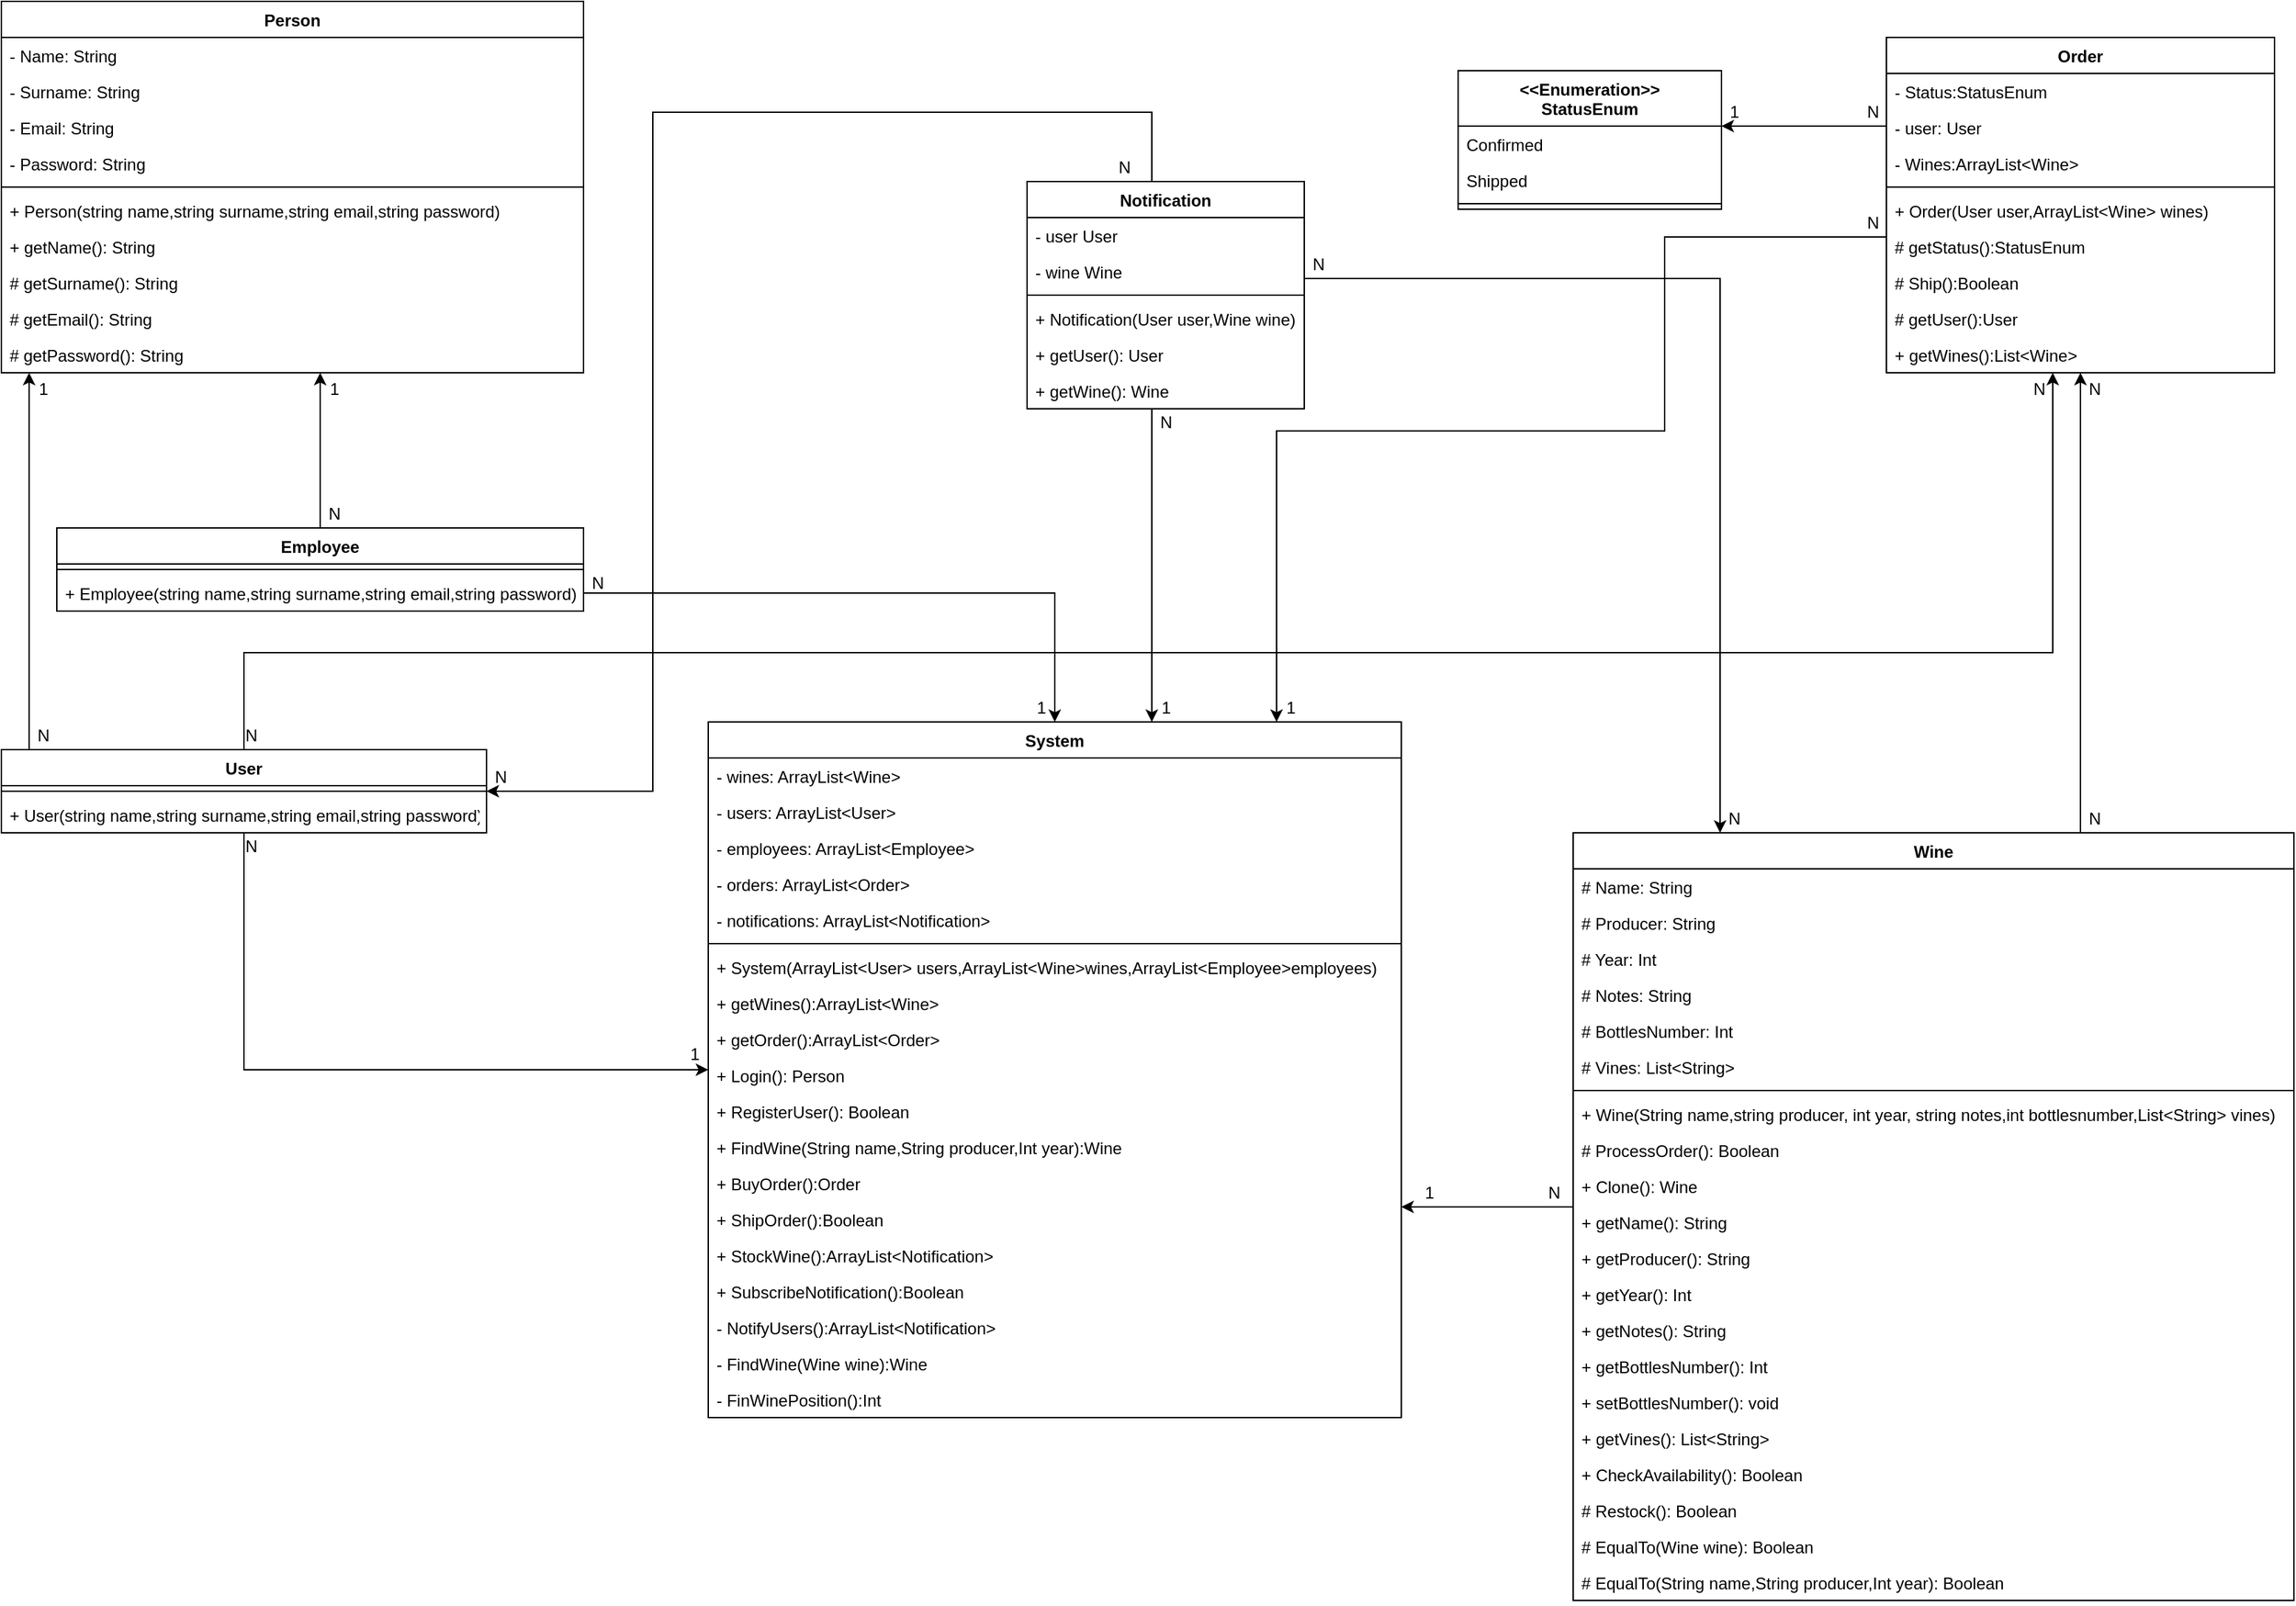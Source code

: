 <mxfile version="13.8.8" type="device"><diagram id="54xvhn4StIAnLU3MbYhx" name="Page-1"><mxGraphModel dx="961" dy="570" grid="1" gridSize="10" guides="1" tooltips="1" connect="1" arrows="1" fold="1" page="1" pageScale="1" pageWidth="827" pageHeight="1169" math="0" shadow="0"><root><mxCell id="0"/><mxCell id="1" parent="0"/><mxCell id="JAXb-ejdpv2gTEnfXzWr-1" value="Person" style="swimlane;fontStyle=1;align=center;verticalAlign=top;childLayout=stackLayout;horizontal=1;startSize=26;horizontalStack=0;resizeParent=1;resizeParentMax=0;resizeLast=0;collapsible=1;marginBottom=0;" vertex="1" parent="1"><mxGeometry width="420" height="268" as="geometry"><mxRectangle width="70" height="26" as="alternateBounds"/></mxGeometry></mxCell><mxCell id="JAXb-ejdpv2gTEnfXzWr-2" value="- Name: String&#10;" style="text;strokeColor=none;fillColor=none;align=left;verticalAlign=top;spacingLeft=4;spacingRight=4;overflow=hidden;rotatable=0;points=[[0,0.5],[1,0.5]];portConstraint=eastwest;" vertex="1" parent="JAXb-ejdpv2gTEnfXzWr-1"><mxGeometry y="26" width="420" height="26" as="geometry"/></mxCell><mxCell id="JAXb-ejdpv2gTEnfXzWr-5" value="- Surname: String&#10;" style="text;strokeColor=none;fillColor=none;align=left;verticalAlign=top;spacingLeft=4;spacingRight=4;overflow=hidden;rotatable=0;points=[[0,0.5],[1,0.5]];portConstraint=eastwest;" vertex="1" parent="JAXb-ejdpv2gTEnfXzWr-1"><mxGeometry y="52" width="420" height="26" as="geometry"/></mxCell><mxCell id="JAXb-ejdpv2gTEnfXzWr-6" value="- Email: String&#10;" style="text;strokeColor=none;fillColor=none;align=left;verticalAlign=top;spacingLeft=4;spacingRight=4;overflow=hidden;rotatable=0;points=[[0,0.5],[1,0.5]];portConstraint=eastwest;" vertex="1" parent="JAXb-ejdpv2gTEnfXzWr-1"><mxGeometry y="78" width="420" height="26" as="geometry"/></mxCell><mxCell id="JAXb-ejdpv2gTEnfXzWr-7" value="- Password: String&#10;" style="text;strokeColor=none;fillColor=none;align=left;verticalAlign=top;spacingLeft=4;spacingRight=4;overflow=hidden;rotatable=0;points=[[0,0.5],[1,0.5]];portConstraint=eastwest;" vertex="1" parent="JAXb-ejdpv2gTEnfXzWr-1"><mxGeometry y="104" width="420" height="26" as="geometry"/></mxCell><mxCell id="JAXb-ejdpv2gTEnfXzWr-3" value="" style="line;strokeWidth=1;fillColor=none;align=left;verticalAlign=middle;spacingTop=-1;spacingLeft=3;spacingRight=3;rotatable=0;labelPosition=right;points=[];portConstraint=eastwest;" vertex="1" parent="JAXb-ejdpv2gTEnfXzWr-1"><mxGeometry y="130" width="420" height="8" as="geometry"/></mxCell><mxCell id="JAXb-ejdpv2gTEnfXzWr-4" value="+ Person(string name,string surname,string email,string password)" style="text;strokeColor=none;fillColor=none;align=left;verticalAlign=top;spacingLeft=4;spacingRight=4;overflow=hidden;rotatable=0;points=[[0,0.5],[1,0.5]];portConstraint=eastwest;" vertex="1" parent="JAXb-ejdpv2gTEnfXzWr-1"><mxGeometry y="138" width="420" height="26" as="geometry"/></mxCell><mxCell id="JAXb-ejdpv2gTEnfXzWr-9" value="+ getName(): String" style="text;strokeColor=none;fillColor=none;align=left;verticalAlign=top;spacingLeft=4;spacingRight=4;overflow=hidden;rotatable=0;points=[[0,0.5],[1,0.5]];portConstraint=eastwest;" vertex="1" parent="JAXb-ejdpv2gTEnfXzWr-1"><mxGeometry y="164" width="420" height="26" as="geometry"/></mxCell><mxCell id="JAXb-ejdpv2gTEnfXzWr-10" value="# getSurname(): String" style="text;strokeColor=none;fillColor=none;align=left;verticalAlign=top;spacingLeft=4;spacingRight=4;overflow=hidden;rotatable=0;points=[[0,0.5],[1,0.5]];portConstraint=eastwest;" vertex="1" parent="JAXb-ejdpv2gTEnfXzWr-1"><mxGeometry y="190" width="420" height="26" as="geometry"/></mxCell><mxCell id="JAXb-ejdpv2gTEnfXzWr-11" value="# getEmail(): String" style="text;strokeColor=none;fillColor=none;align=left;verticalAlign=top;spacingLeft=4;spacingRight=4;overflow=hidden;rotatable=0;points=[[0,0.5],[1,0.5]];portConstraint=eastwest;" vertex="1" parent="JAXb-ejdpv2gTEnfXzWr-1"><mxGeometry y="216" width="420" height="26" as="geometry"/></mxCell><mxCell id="JAXb-ejdpv2gTEnfXzWr-12" value="# getPassword(): String" style="text;strokeColor=none;fillColor=none;align=left;verticalAlign=top;spacingLeft=4;spacingRight=4;overflow=hidden;rotatable=0;points=[[0,0.5],[1,0.5]];portConstraint=eastwest;" vertex="1" parent="JAXb-ejdpv2gTEnfXzWr-1"><mxGeometry y="242" width="420" height="26" as="geometry"/></mxCell><mxCell id="JAXb-ejdpv2gTEnfXzWr-108" style="edgeStyle=orthogonalEdgeStyle;rounded=0;orthogonalLoop=1;jettySize=auto;html=1;" edge="1" parent="1" source="JAXb-ejdpv2gTEnfXzWr-13" target="JAXb-ejdpv2gTEnfXzWr-83"><mxGeometry relative="1" as="geometry"><Array as="points"><mxPoint x="175" y="470"/><mxPoint x="1480" y="470"/></Array></mxGeometry></mxCell><mxCell id="JAXb-ejdpv2gTEnfXzWr-113" style="edgeStyle=orthogonalEdgeStyle;rounded=0;orthogonalLoop=1;jettySize=auto;html=1;" edge="1" parent="1" source="JAXb-ejdpv2gTEnfXzWr-19" target="JAXb-ejdpv2gTEnfXzWr-1"><mxGeometry relative="1" as="geometry"><Array as="points"><mxPoint x="230" y="300"/><mxPoint x="230" y="300"/></Array></mxGeometry></mxCell><mxCell id="JAXb-ejdpv2gTEnfXzWr-19" value="Employee" style="swimlane;fontStyle=1;align=center;verticalAlign=top;childLayout=stackLayout;horizontal=1;startSize=26;horizontalStack=0;resizeParent=1;resizeParentMax=0;resizeLast=0;collapsible=1;marginBottom=0;" vertex="1" parent="1"><mxGeometry x="40" y="380" width="380" height="60" as="geometry"><mxRectangle y="260" width="90" height="26" as="alternateBounds"/></mxGeometry></mxCell><mxCell id="JAXb-ejdpv2gTEnfXzWr-21" value="" style="line;strokeWidth=1;fillColor=none;align=left;verticalAlign=middle;spacingTop=-1;spacingLeft=3;spacingRight=3;rotatable=0;labelPosition=right;points=[];portConstraint=eastwest;" vertex="1" parent="JAXb-ejdpv2gTEnfXzWr-19"><mxGeometry y="26" width="380" height="8" as="geometry"/></mxCell><mxCell id="JAXb-ejdpv2gTEnfXzWr-22" value="+ Employee(string name,string surname,string email,string password)" style="text;strokeColor=none;fillColor=none;align=left;verticalAlign=top;spacingLeft=4;spacingRight=4;overflow=hidden;rotatable=0;points=[[0,0.5],[1,0.5]];portConstraint=eastwest;" vertex="1" parent="JAXb-ejdpv2gTEnfXzWr-19"><mxGeometry y="34" width="380" height="26" as="geometry"/></mxCell><mxCell id="JAXb-ejdpv2gTEnfXzWr-100" style="edgeStyle=orthogonalEdgeStyle;rounded=0;orthogonalLoop=1;jettySize=auto;html=1;" edge="1" parent="1" source="JAXb-ejdpv2gTEnfXzWr-25" target="JAXb-ejdpv2gTEnfXzWr-54"><mxGeometry relative="1" as="geometry"><Array as="points"><mxPoint x="1030" y="870"/><mxPoint x="1030" y="870"/></Array></mxGeometry></mxCell><mxCell id="JAXb-ejdpv2gTEnfXzWr-110" style="edgeStyle=orthogonalEdgeStyle;rounded=0;orthogonalLoop=1;jettySize=auto;html=1;" edge="1" parent="1" source="JAXb-ejdpv2gTEnfXzWr-25" target="JAXb-ejdpv2gTEnfXzWr-83"><mxGeometry relative="1" as="geometry"><Array as="points"><mxPoint x="1500" y="550"/><mxPoint x="1500" y="550"/></Array></mxGeometry></mxCell><mxCell id="JAXb-ejdpv2gTEnfXzWr-25" value="Wine" style="swimlane;fontStyle=1;align=center;verticalAlign=top;childLayout=stackLayout;horizontal=1;startSize=26;horizontalStack=0;resizeParent=1;resizeParentMax=0;resizeLast=0;collapsible=1;marginBottom=0;" vertex="1" parent="1"><mxGeometry x="1134" y="600" width="520" height="554" as="geometry"><mxRectangle x="1450" y="620" width="60" height="26" as="alternateBounds"/></mxGeometry></mxCell><mxCell id="JAXb-ejdpv2gTEnfXzWr-29" value="# Name: String" style="text;strokeColor=none;fillColor=none;align=left;verticalAlign=top;spacingLeft=4;spacingRight=4;overflow=hidden;rotatable=0;points=[[0,0.5],[1,0.5]];portConstraint=eastwest;" vertex="1" parent="JAXb-ejdpv2gTEnfXzWr-25"><mxGeometry y="26" width="520" height="26" as="geometry"/></mxCell><mxCell id="JAXb-ejdpv2gTEnfXzWr-30" value="# Producer: String" style="text;strokeColor=none;fillColor=none;align=left;verticalAlign=top;spacingLeft=4;spacingRight=4;overflow=hidden;rotatable=0;points=[[0,0.5],[1,0.5]];portConstraint=eastwest;" vertex="1" parent="JAXb-ejdpv2gTEnfXzWr-25"><mxGeometry y="52" width="520" height="26" as="geometry"/></mxCell><mxCell id="JAXb-ejdpv2gTEnfXzWr-26" value="# Year: Int" style="text;strokeColor=none;fillColor=none;align=left;verticalAlign=top;spacingLeft=4;spacingRight=4;overflow=hidden;rotatable=0;points=[[0,0.5],[1,0.5]];portConstraint=eastwest;" vertex="1" parent="JAXb-ejdpv2gTEnfXzWr-25"><mxGeometry y="78" width="520" height="26" as="geometry"/></mxCell><mxCell id="JAXb-ejdpv2gTEnfXzWr-31" value="# Notes: String" style="text;strokeColor=none;fillColor=none;align=left;verticalAlign=top;spacingLeft=4;spacingRight=4;overflow=hidden;rotatable=0;points=[[0,0.5],[1,0.5]];portConstraint=eastwest;" vertex="1" parent="JAXb-ejdpv2gTEnfXzWr-25"><mxGeometry y="104" width="520" height="26" as="geometry"/></mxCell><mxCell id="JAXb-ejdpv2gTEnfXzWr-32" value="# BottlesNumber: Int" style="text;strokeColor=none;fillColor=none;align=left;verticalAlign=top;spacingLeft=4;spacingRight=4;overflow=hidden;rotatable=0;points=[[0,0.5],[1,0.5]];portConstraint=eastwest;" vertex="1" parent="JAXb-ejdpv2gTEnfXzWr-25"><mxGeometry y="130" width="520" height="26" as="geometry"/></mxCell><mxCell id="JAXb-ejdpv2gTEnfXzWr-33" value="# Vines: List&lt;String&gt;" style="text;strokeColor=none;fillColor=none;align=left;verticalAlign=top;spacingLeft=4;spacingRight=4;overflow=hidden;rotatable=0;points=[[0,0.5],[1,0.5]];portConstraint=eastwest;" vertex="1" parent="JAXb-ejdpv2gTEnfXzWr-25"><mxGeometry y="156" width="520" height="26" as="geometry"/></mxCell><mxCell id="JAXb-ejdpv2gTEnfXzWr-27" value="" style="line;strokeWidth=1;fillColor=none;align=left;verticalAlign=middle;spacingTop=-1;spacingLeft=3;spacingRight=3;rotatable=0;labelPosition=right;points=[];portConstraint=eastwest;" vertex="1" parent="JAXb-ejdpv2gTEnfXzWr-25"><mxGeometry y="182" width="520" height="8" as="geometry"/></mxCell><mxCell id="JAXb-ejdpv2gTEnfXzWr-28" value="+ Wine(String name,string producer, int year, string notes,int bottlesnumber,List&lt;String&gt; vines)" style="text;strokeColor=none;fillColor=none;align=left;verticalAlign=top;spacingLeft=4;spacingRight=4;overflow=hidden;rotatable=0;points=[[0,0.5],[1,0.5]];portConstraint=eastwest;" vertex="1" parent="JAXb-ejdpv2gTEnfXzWr-25"><mxGeometry y="190" width="520" height="26" as="geometry"/></mxCell><mxCell id="JAXb-ejdpv2gTEnfXzWr-34" value="# ProcessOrder(): Boolean&#10;" style="text;strokeColor=none;fillColor=none;align=left;verticalAlign=top;spacingLeft=4;spacingRight=4;overflow=hidden;rotatable=0;points=[[0,0.5],[1,0.5]];portConstraint=eastwest;" vertex="1" parent="JAXb-ejdpv2gTEnfXzWr-25"><mxGeometry y="216" width="520" height="26" as="geometry"/></mxCell><mxCell id="JAXb-ejdpv2gTEnfXzWr-35" value="+ Clone(): Wine" style="text;strokeColor=none;fillColor=none;align=left;verticalAlign=top;spacingLeft=4;spacingRight=4;overflow=hidden;rotatable=0;points=[[0,0.5],[1,0.5]];portConstraint=eastwest;" vertex="1" parent="JAXb-ejdpv2gTEnfXzWr-25"><mxGeometry y="242" width="520" height="26" as="geometry"/></mxCell><mxCell id="JAXb-ejdpv2gTEnfXzWr-36" value="+ getName(): String" style="text;strokeColor=none;fillColor=none;align=left;verticalAlign=top;spacingLeft=4;spacingRight=4;overflow=hidden;rotatable=0;points=[[0,0.5],[1,0.5]];portConstraint=eastwest;" vertex="1" parent="JAXb-ejdpv2gTEnfXzWr-25"><mxGeometry y="268" width="520" height="26" as="geometry"/></mxCell><mxCell id="JAXb-ejdpv2gTEnfXzWr-37" value="+ getProducer(): String" style="text;strokeColor=none;fillColor=none;align=left;verticalAlign=top;spacingLeft=4;spacingRight=4;overflow=hidden;rotatable=0;points=[[0,0.5],[1,0.5]];portConstraint=eastwest;" vertex="1" parent="JAXb-ejdpv2gTEnfXzWr-25"><mxGeometry y="294" width="520" height="26" as="geometry"/></mxCell><mxCell id="JAXb-ejdpv2gTEnfXzWr-38" value="+ getYear(): Int" style="text;strokeColor=none;fillColor=none;align=left;verticalAlign=top;spacingLeft=4;spacingRight=4;overflow=hidden;rotatable=0;points=[[0,0.5],[1,0.5]];portConstraint=eastwest;" vertex="1" parent="JAXb-ejdpv2gTEnfXzWr-25"><mxGeometry y="320" width="520" height="26" as="geometry"/></mxCell><mxCell id="JAXb-ejdpv2gTEnfXzWr-39" value="+ getNotes(): String" style="text;strokeColor=none;fillColor=none;align=left;verticalAlign=top;spacingLeft=4;spacingRight=4;overflow=hidden;rotatable=0;points=[[0,0.5],[1,0.5]];portConstraint=eastwest;" vertex="1" parent="JAXb-ejdpv2gTEnfXzWr-25"><mxGeometry y="346" width="520" height="26" as="geometry"/></mxCell><mxCell id="JAXb-ejdpv2gTEnfXzWr-40" value="+ getBottlesNumber(): Int" style="text;strokeColor=none;fillColor=none;align=left;verticalAlign=top;spacingLeft=4;spacingRight=4;overflow=hidden;rotatable=0;points=[[0,0.5],[1,0.5]];portConstraint=eastwest;" vertex="1" parent="JAXb-ejdpv2gTEnfXzWr-25"><mxGeometry y="372" width="520" height="26" as="geometry"/></mxCell><mxCell id="JAXb-ejdpv2gTEnfXzWr-41" value="+ setBottlesNumber(): void" style="text;strokeColor=none;fillColor=none;align=left;verticalAlign=top;spacingLeft=4;spacingRight=4;overflow=hidden;rotatable=0;points=[[0,0.5],[1,0.5]];portConstraint=eastwest;" vertex="1" parent="JAXb-ejdpv2gTEnfXzWr-25"><mxGeometry y="398" width="520" height="26" as="geometry"/></mxCell><mxCell id="JAXb-ejdpv2gTEnfXzWr-42" value="+ getVines(): List&lt;String&gt;" style="text;strokeColor=none;fillColor=none;align=left;verticalAlign=top;spacingLeft=4;spacingRight=4;overflow=hidden;rotatable=0;points=[[0,0.5],[1,0.5]];portConstraint=eastwest;" vertex="1" parent="JAXb-ejdpv2gTEnfXzWr-25"><mxGeometry y="424" width="520" height="26" as="geometry"/></mxCell><mxCell id="JAXb-ejdpv2gTEnfXzWr-43" value="+ CheckAvailability(): Boolean" style="text;strokeColor=none;fillColor=none;align=left;verticalAlign=top;spacingLeft=4;spacingRight=4;overflow=hidden;rotatable=0;points=[[0,0.5],[1,0.5]];portConstraint=eastwest;" vertex="1" parent="JAXb-ejdpv2gTEnfXzWr-25"><mxGeometry y="450" width="520" height="26" as="geometry"/></mxCell><mxCell id="JAXb-ejdpv2gTEnfXzWr-44" value="# Restock(): Boolean" style="text;strokeColor=none;fillColor=none;align=left;verticalAlign=top;spacingLeft=4;spacingRight=4;overflow=hidden;rotatable=0;points=[[0,0.5],[1,0.5]];portConstraint=eastwest;" vertex="1" parent="JAXb-ejdpv2gTEnfXzWr-25"><mxGeometry y="476" width="520" height="26" as="geometry"/></mxCell><mxCell id="JAXb-ejdpv2gTEnfXzWr-45" value="# EqualTo(Wine wine): Boolean" style="text;strokeColor=none;fillColor=none;align=left;verticalAlign=top;spacingLeft=4;spacingRight=4;overflow=hidden;rotatable=0;points=[[0,0.5],[1,0.5]];portConstraint=eastwest;" vertex="1" parent="JAXb-ejdpv2gTEnfXzWr-25"><mxGeometry y="502" width="520" height="26" as="geometry"/></mxCell><mxCell id="JAXb-ejdpv2gTEnfXzWr-46" value="# EqualTo(String name,String producer,Int year): Boolean" style="text;strokeColor=none;fillColor=none;align=left;verticalAlign=top;spacingLeft=4;spacingRight=4;overflow=hidden;rotatable=0;points=[[0,0.5],[1,0.5]];portConstraint=eastwest;" vertex="1" parent="JAXb-ejdpv2gTEnfXzWr-25"><mxGeometry y="528" width="520" height="26" as="geometry"/></mxCell><mxCell id="JAXb-ejdpv2gTEnfXzWr-99" style="edgeStyle=orthogonalEdgeStyle;rounded=0;orthogonalLoop=1;jettySize=auto;html=1;" edge="1" parent="1" source="JAXb-ejdpv2gTEnfXzWr-47" target="JAXb-ejdpv2gTEnfXzWr-25"><mxGeometry relative="1" as="geometry"><Array as="points"><mxPoint x="1240" y="200"/></Array></mxGeometry></mxCell><mxCell id="JAXb-ejdpv2gTEnfXzWr-101" style="edgeStyle=orthogonalEdgeStyle;rounded=0;orthogonalLoop=1;jettySize=auto;html=1;exitX=0.5;exitY=0;exitDx=0;exitDy=0;" edge="1" parent="1" source="JAXb-ejdpv2gTEnfXzWr-47" target="JAXb-ejdpv2gTEnfXzWr-13"><mxGeometry relative="1" as="geometry"><mxPoint x="110" y="460" as="targetPoint"/><Array as="points"><mxPoint x="830" y="130"/><mxPoint x="830" y="80"/><mxPoint x="470" y="80"/><mxPoint x="470" y="570"/></Array></mxGeometry></mxCell><mxCell id="JAXb-ejdpv2gTEnfXzWr-107" style="edgeStyle=orthogonalEdgeStyle;rounded=0;orthogonalLoop=1;jettySize=auto;html=1;" edge="1" parent="1" source="JAXb-ejdpv2gTEnfXzWr-47" target="JAXb-ejdpv2gTEnfXzWr-54"><mxGeometry relative="1" as="geometry"><Array as="points"><mxPoint x="830" y="350"/><mxPoint x="830" y="350"/></Array></mxGeometry></mxCell><mxCell id="JAXb-ejdpv2gTEnfXzWr-47" value="Notification" style="swimlane;fontStyle=1;align=center;verticalAlign=top;childLayout=stackLayout;horizontal=1;startSize=26;horizontalStack=0;resizeParent=1;resizeParentMax=0;resizeLast=0;collapsible=1;marginBottom=0;" vertex="1" parent="1"><mxGeometry x="740" y="130" width="200" height="164" as="geometry"><mxRectangle x="580" y="80" width="100" height="26" as="alternateBounds"/></mxGeometry></mxCell><mxCell id="JAXb-ejdpv2gTEnfXzWr-48" value="- user User" style="text;strokeColor=none;fillColor=none;align=left;verticalAlign=top;spacingLeft=4;spacingRight=4;overflow=hidden;rotatable=0;points=[[0,0.5],[1,0.5]];portConstraint=eastwest;" vertex="1" parent="JAXb-ejdpv2gTEnfXzWr-47"><mxGeometry y="26" width="200" height="26" as="geometry"/></mxCell><mxCell id="JAXb-ejdpv2gTEnfXzWr-51" value="- wine Wine" style="text;strokeColor=none;fillColor=none;align=left;verticalAlign=top;spacingLeft=4;spacingRight=4;overflow=hidden;rotatable=0;points=[[0,0.5],[1,0.5]];portConstraint=eastwest;" vertex="1" parent="JAXb-ejdpv2gTEnfXzWr-47"><mxGeometry y="52" width="200" height="26" as="geometry"/></mxCell><mxCell id="JAXb-ejdpv2gTEnfXzWr-49" value="" style="line;strokeWidth=1;fillColor=none;align=left;verticalAlign=middle;spacingTop=-1;spacingLeft=3;spacingRight=3;rotatable=0;labelPosition=right;points=[];portConstraint=eastwest;" vertex="1" parent="JAXb-ejdpv2gTEnfXzWr-47"><mxGeometry y="78" width="200" height="8" as="geometry"/></mxCell><mxCell id="JAXb-ejdpv2gTEnfXzWr-50" value="+ Notification(User user,Wine wine)" style="text;strokeColor=none;fillColor=none;align=left;verticalAlign=top;spacingLeft=4;spacingRight=4;overflow=hidden;rotatable=0;points=[[0,0.5],[1,0.5]];portConstraint=eastwest;" vertex="1" parent="JAXb-ejdpv2gTEnfXzWr-47"><mxGeometry y="86" width="200" height="26" as="geometry"/></mxCell><mxCell id="JAXb-ejdpv2gTEnfXzWr-52" value="+ getUser(): User" style="text;strokeColor=none;fillColor=none;align=left;verticalAlign=top;spacingLeft=4;spacingRight=4;overflow=hidden;rotatable=0;points=[[0,0.5],[1,0.5]];portConstraint=eastwest;" vertex="1" parent="JAXb-ejdpv2gTEnfXzWr-47"><mxGeometry y="112" width="200" height="26" as="geometry"/></mxCell><mxCell id="JAXb-ejdpv2gTEnfXzWr-53" value="+ getWine(): Wine" style="text;strokeColor=none;fillColor=none;align=left;verticalAlign=top;spacingLeft=4;spacingRight=4;overflow=hidden;rotatable=0;points=[[0,0.5],[1,0.5]];portConstraint=eastwest;" vertex="1" parent="JAXb-ejdpv2gTEnfXzWr-47"><mxGeometry y="138" width="200" height="26" as="geometry"/></mxCell><mxCell id="JAXb-ejdpv2gTEnfXzWr-54" value="System" style="swimlane;fontStyle=1;align=center;verticalAlign=top;childLayout=stackLayout;horizontal=1;startSize=26;horizontalStack=0;resizeParent=1;resizeParentMax=0;resizeLast=0;collapsible=1;marginBottom=0;" vertex="1" parent="1"><mxGeometry x="510" y="520" width="500" height="502" as="geometry"><mxRectangle x="640" y="440" width="80" height="26" as="alternateBounds"/></mxGeometry></mxCell><mxCell id="JAXb-ejdpv2gTEnfXzWr-55" value="- wines: ArrayList&lt;Wine&gt;" style="text;strokeColor=none;fillColor=none;align=left;verticalAlign=top;spacingLeft=4;spacingRight=4;overflow=hidden;rotatable=0;points=[[0,0.5],[1,0.5]];portConstraint=eastwest;" vertex="1" parent="JAXb-ejdpv2gTEnfXzWr-54"><mxGeometry y="26" width="500" height="26" as="geometry"/></mxCell><mxCell id="JAXb-ejdpv2gTEnfXzWr-68" value="- users: ArrayList&lt;User&gt;" style="text;strokeColor=none;fillColor=none;align=left;verticalAlign=top;spacingLeft=4;spacingRight=4;overflow=hidden;rotatable=0;points=[[0,0.5],[1,0.5]];portConstraint=eastwest;" vertex="1" parent="JAXb-ejdpv2gTEnfXzWr-54"><mxGeometry y="52" width="500" height="26" as="geometry"/></mxCell><mxCell id="JAXb-ejdpv2gTEnfXzWr-58" value="- employees: ArrayList&lt;Employee&gt;" style="text;strokeColor=none;fillColor=none;align=left;verticalAlign=top;spacingLeft=4;spacingRight=4;overflow=hidden;rotatable=0;points=[[0,0.5],[1,0.5]];portConstraint=eastwest;" vertex="1" parent="JAXb-ejdpv2gTEnfXzWr-54"><mxGeometry y="78" width="500" height="26" as="geometry"/></mxCell><mxCell id="JAXb-ejdpv2gTEnfXzWr-69" value="- orders: ArrayList&lt;Order&gt;" style="text;strokeColor=none;fillColor=none;align=left;verticalAlign=top;spacingLeft=4;spacingRight=4;overflow=hidden;rotatable=0;points=[[0,0.5],[1,0.5]];portConstraint=eastwest;" vertex="1" parent="JAXb-ejdpv2gTEnfXzWr-54"><mxGeometry y="104" width="500" height="26" as="geometry"/></mxCell><mxCell id="JAXb-ejdpv2gTEnfXzWr-70" value="- notifications: ArrayList&lt;Notification&gt;" style="text;strokeColor=none;fillColor=none;align=left;verticalAlign=top;spacingLeft=4;spacingRight=4;overflow=hidden;rotatable=0;points=[[0,0.5],[1,0.5]];portConstraint=eastwest;" vertex="1" parent="JAXb-ejdpv2gTEnfXzWr-54"><mxGeometry y="130" width="500" height="26" as="geometry"/></mxCell><mxCell id="JAXb-ejdpv2gTEnfXzWr-56" value="" style="line;strokeWidth=1;fillColor=none;align=left;verticalAlign=middle;spacingTop=-1;spacingLeft=3;spacingRight=3;rotatable=0;labelPosition=right;points=[];portConstraint=eastwest;" vertex="1" parent="JAXb-ejdpv2gTEnfXzWr-54"><mxGeometry y="156" width="500" height="8" as="geometry"/></mxCell><mxCell id="JAXb-ejdpv2gTEnfXzWr-57" value="+ System(ArrayList&lt;User&gt; users,ArrayList&lt;Wine&gt;wines,ArrayList&lt;Employee&gt;employees)" style="text;strokeColor=none;fillColor=none;align=left;verticalAlign=top;spacingLeft=4;spacingRight=4;overflow=hidden;rotatable=0;points=[[0,0.5],[1,0.5]];portConstraint=eastwest;" vertex="1" parent="JAXb-ejdpv2gTEnfXzWr-54"><mxGeometry y="164" width="500" height="26" as="geometry"/></mxCell><mxCell id="JAXb-ejdpv2gTEnfXzWr-71" value="+ getWines():ArrayList&lt;Wine&gt;" style="text;strokeColor=none;fillColor=none;align=left;verticalAlign=top;spacingLeft=4;spacingRight=4;overflow=hidden;rotatable=0;points=[[0,0.5],[1,0.5]];portConstraint=eastwest;" vertex="1" parent="JAXb-ejdpv2gTEnfXzWr-54"><mxGeometry y="190" width="500" height="26" as="geometry"/></mxCell><mxCell id="JAXb-ejdpv2gTEnfXzWr-72" value="+ getOrder():ArrayList&lt;Order&gt;" style="text;strokeColor=none;fillColor=none;align=left;verticalAlign=top;spacingLeft=4;spacingRight=4;overflow=hidden;rotatable=0;points=[[0,0.5],[1,0.5]];portConstraint=eastwest;" vertex="1" parent="JAXb-ejdpv2gTEnfXzWr-54"><mxGeometry y="216" width="500" height="26" as="geometry"/></mxCell><mxCell id="JAXb-ejdpv2gTEnfXzWr-73" value="+ Login(): Person" style="text;strokeColor=none;fillColor=none;align=left;verticalAlign=top;spacingLeft=4;spacingRight=4;overflow=hidden;rotatable=0;points=[[0,0.5],[1,0.5]];portConstraint=eastwest;" vertex="1" parent="JAXb-ejdpv2gTEnfXzWr-54"><mxGeometry y="242" width="500" height="26" as="geometry"/></mxCell><mxCell id="JAXb-ejdpv2gTEnfXzWr-74" value="+ RegisterUser(): Boolean" style="text;strokeColor=none;fillColor=none;align=left;verticalAlign=top;spacingLeft=4;spacingRight=4;overflow=hidden;rotatable=0;points=[[0,0.5],[1,0.5]];portConstraint=eastwest;" vertex="1" parent="JAXb-ejdpv2gTEnfXzWr-54"><mxGeometry y="268" width="500" height="26" as="geometry"/></mxCell><mxCell id="JAXb-ejdpv2gTEnfXzWr-75" value="+ FindWine(String name,String producer,Int year):Wine" style="text;strokeColor=none;fillColor=none;align=left;verticalAlign=top;spacingLeft=4;spacingRight=4;overflow=hidden;rotatable=0;points=[[0,0.5],[1,0.5]];portConstraint=eastwest;" vertex="1" parent="JAXb-ejdpv2gTEnfXzWr-54"><mxGeometry y="294" width="500" height="26" as="geometry"/></mxCell><mxCell id="JAXb-ejdpv2gTEnfXzWr-76" value="+ BuyOrder():Order" style="text;strokeColor=none;fillColor=none;align=left;verticalAlign=top;spacingLeft=4;spacingRight=4;overflow=hidden;rotatable=0;points=[[0,0.5],[1,0.5]];portConstraint=eastwest;" vertex="1" parent="JAXb-ejdpv2gTEnfXzWr-54"><mxGeometry y="320" width="500" height="26" as="geometry"/></mxCell><mxCell id="JAXb-ejdpv2gTEnfXzWr-77" value="+ ShipOrder():Boolean" style="text;strokeColor=none;fillColor=none;align=left;verticalAlign=top;spacingLeft=4;spacingRight=4;overflow=hidden;rotatable=0;points=[[0,0.5],[1,0.5]];portConstraint=eastwest;" vertex="1" parent="JAXb-ejdpv2gTEnfXzWr-54"><mxGeometry y="346" width="500" height="26" as="geometry"/></mxCell><mxCell id="JAXb-ejdpv2gTEnfXzWr-78" value="+ StockWine():ArrayList&lt;Notification&gt;" style="text;strokeColor=none;fillColor=none;align=left;verticalAlign=top;spacingLeft=4;spacingRight=4;overflow=hidden;rotatable=0;points=[[0,0.5],[1,0.5]];portConstraint=eastwest;" vertex="1" parent="JAXb-ejdpv2gTEnfXzWr-54"><mxGeometry y="372" width="500" height="26" as="geometry"/></mxCell><mxCell id="JAXb-ejdpv2gTEnfXzWr-79" value="+ SubscribeNotification():Boolean" style="text;strokeColor=none;fillColor=none;align=left;verticalAlign=top;spacingLeft=4;spacingRight=4;overflow=hidden;rotatable=0;points=[[0,0.5],[1,0.5]];portConstraint=eastwest;" vertex="1" parent="JAXb-ejdpv2gTEnfXzWr-54"><mxGeometry y="398" width="500" height="26" as="geometry"/></mxCell><mxCell id="JAXb-ejdpv2gTEnfXzWr-80" value="- NotifyUsers():ArrayList&lt;Notification&gt;" style="text;strokeColor=none;fillColor=none;align=left;verticalAlign=top;spacingLeft=4;spacingRight=4;overflow=hidden;rotatable=0;points=[[0,0.5],[1,0.5]];portConstraint=eastwest;" vertex="1" parent="JAXb-ejdpv2gTEnfXzWr-54"><mxGeometry y="424" width="500" height="26" as="geometry"/></mxCell><mxCell id="JAXb-ejdpv2gTEnfXzWr-81" value="- FindWine(Wine wine):Wine" style="text;strokeColor=none;fillColor=none;align=left;verticalAlign=top;spacingLeft=4;spacingRight=4;overflow=hidden;rotatable=0;points=[[0,0.5],[1,0.5]];portConstraint=eastwest;" vertex="1" parent="JAXb-ejdpv2gTEnfXzWr-54"><mxGeometry y="450" width="500" height="26" as="geometry"/></mxCell><mxCell id="JAXb-ejdpv2gTEnfXzWr-82" value="- FinWinePosition():Int" style="text;strokeColor=none;fillColor=none;align=left;verticalAlign=top;spacingLeft=4;spacingRight=4;overflow=hidden;rotatable=0;points=[[0,0.5],[1,0.5]];portConstraint=eastwest;" vertex="1" parent="JAXb-ejdpv2gTEnfXzWr-54"><mxGeometry y="476" width="500" height="26" as="geometry"/></mxCell><mxCell id="JAXb-ejdpv2gTEnfXzWr-59" value="&lt;&lt;Enumeration&gt;&gt;&#10;StatusEnum" style="swimlane;fontStyle=1;align=center;verticalAlign=top;childLayout=stackLayout;horizontal=1;startSize=40;horizontalStack=0;resizeParent=1;resizeParentMax=0;resizeLast=0;collapsible=1;marginBottom=0;" vertex="1" parent="1"><mxGeometry x="1051" y="50" width="190" height="100" as="geometry"><mxRectangle x="1140" y="360" width="130" height="40" as="alternateBounds"/></mxGeometry></mxCell><mxCell id="JAXb-ejdpv2gTEnfXzWr-62" value="Confirmed" style="text;strokeColor=none;fillColor=none;align=left;verticalAlign=top;spacingLeft=4;spacingRight=4;overflow=hidden;rotatable=0;points=[[0,0.5],[1,0.5]];portConstraint=eastwest;" vertex="1" parent="JAXb-ejdpv2gTEnfXzWr-59"><mxGeometry y="40" width="190" height="26" as="geometry"/></mxCell><mxCell id="JAXb-ejdpv2gTEnfXzWr-63" value="Shipped" style="text;strokeColor=none;fillColor=none;align=left;verticalAlign=top;spacingLeft=4;spacingRight=4;overflow=hidden;rotatable=0;points=[[0,0.5],[1,0.5]];portConstraint=eastwest;" vertex="1" parent="JAXb-ejdpv2gTEnfXzWr-59"><mxGeometry y="66" width="190" height="26" as="geometry"/></mxCell><mxCell id="JAXb-ejdpv2gTEnfXzWr-61" value="" style="line;strokeWidth=1;fillColor=none;align=left;verticalAlign=middle;spacingTop=-1;spacingLeft=3;spacingRight=3;rotatable=0;labelPosition=right;points=[];portConstraint=eastwest;" vertex="1" parent="JAXb-ejdpv2gTEnfXzWr-59"><mxGeometry y="92" width="190" height="8" as="geometry"/></mxCell><mxCell id="JAXb-ejdpv2gTEnfXzWr-106" style="edgeStyle=orthogonalEdgeStyle;rounded=0;orthogonalLoop=1;jettySize=auto;html=1;" edge="1" parent="1" source="JAXb-ejdpv2gTEnfXzWr-83" target="JAXb-ejdpv2gTEnfXzWr-54"><mxGeometry relative="1" as="geometry"><Array as="points"><mxPoint x="1200" y="170"/><mxPoint x="1200" y="310"/><mxPoint x="920" y="310"/></Array></mxGeometry></mxCell><mxCell id="JAXb-ejdpv2gTEnfXzWr-116" style="edgeStyle=orthogonalEdgeStyle;rounded=0;orthogonalLoop=1;jettySize=auto;html=1;" edge="1" parent="1" source="JAXb-ejdpv2gTEnfXzWr-83" target="JAXb-ejdpv2gTEnfXzWr-59"><mxGeometry relative="1" as="geometry"><Array as="points"><mxPoint x="1330" y="90"/><mxPoint x="1330" y="90"/></Array></mxGeometry></mxCell><mxCell id="JAXb-ejdpv2gTEnfXzWr-83" value="Order" style="swimlane;fontStyle=1;align=center;verticalAlign=top;childLayout=stackLayout;horizontal=1;startSize=26;horizontalStack=0;resizeParent=1;resizeParentMax=0;resizeLast=0;collapsible=1;marginBottom=0;" vertex="1" parent="1"><mxGeometry x="1360" y="26" width="280" height="242" as="geometry"><mxRectangle x="1440" y="26" width="70" height="26" as="alternateBounds"/></mxGeometry></mxCell><mxCell id="JAXb-ejdpv2gTEnfXzWr-84" value="- Status:StatusEnum" style="text;strokeColor=none;fillColor=none;align=left;verticalAlign=top;spacingLeft=4;spacingRight=4;overflow=hidden;rotatable=0;points=[[0,0.5],[1,0.5]];portConstraint=eastwest;" vertex="1" parent="JAXb-ejdpv2gTEnfXzWr-83"><mxGeometry y="26" width="280" height="26" as="geometry"/></mxCell><mxCell id="JAXb-ejdpv2gTEnfXzWr-87" value="- user: User" style="text;strokeColor=none;fillColor=none;align=left;verticalAlign=top;spacingLeft=4;spacingRight=4;overflow=hidden;rotatable=0;points=[[0,0.5],[1,0.5]];portConstraint=eastwest;" vertex="1" parent="JAXb-ejdpv2gTEnfXzWr-83"><mxGeometry y="52" width="280" height="26" as="geometry"/></mxCell><mxCell id="JAXb-ejdpv2gTEnfXzWr-88" value="- Wines:ArrayList&lt;Wine&gt;&#10;" style="text;strokeColor=none;fillColor=none;align=left;verticalAlign=top;spacingLeft=4;spacingRight=4;overflow=hidden;rotatable=0;points=[[0,0.5],[1,0.5]];portConstraint=eastwest;" vertex="1" parent="JAXb-ejdpv2gTEnfXzWr-83"><mxGeometry y="78" width="280" height="26" as="geometry"/></mxCell><mxCell id="JAXb-ejdpv2gTEnfXzWr-85" value="" style="line;strokeWidth=1;fillColor=none;align=left;verticalAlign=middle;spacingTop=-1;spacingLeft=3;spacingRight=3;rotatable=0;labelPosition=right;points=[];portConstraint=eastwest;" vertex="1" parent="JAXb-ejdpv2gTEnfXzWr-83"><mxGeometry y="104" width="280" height="8" as="geometry"/></mxCell><mxCell id="JAXb-ejdpv2gTEnfXzWr-86" value="+ Order(User user,ArrayList&lt;Wine&gt; wines)" style="text;strokeColor=none;fillColor=none;align=left;verticalAlign=top;spacingLeft=4;spacingRight=4;overflow=hidden;rotatable=0;points=[[0,0.5],[1,0.5]];portConstraint=eastwest;" vertex="1" parent="JAXb-ejdpv2gTEnfXzWr-83"><mxGeometry y="112" width="280" height="26" as="geometry"/></mxCell><mxCell id="JAXb-ejdpv2gTEnfXzWr-89" value="# getStatus():StatusEnum" style="text;strokeColor=none;fillColor=none;align=left;verticalAlign=top;spacingLeft=4;spacingRight=4;overflow=hidden;rotatable=0;points=[[0,0.5],[1,0.5]];portConstraint=eastwest;" vertex="1" parent="JAXb-ejdpv2gTEnfXzWr-83"><mxGeometry y="138" width="280" height="26" as="geometry"/></mxCell><mxCell id="JAXb-ejdpv2gTEnfXzWr-90" value="# Ship():Boolean" style="text;strokeColor=none;fillColor=none;align=left;verticalAlign=top;spacingLeft=4;spacingRight=4;overflow=hidden;rotatable=0;points=[[0,0.5],[1,0.5]];portConstraint=eastwest;" vertex="1" parent="JAXb-ejdpv2gTEnfXzWr-83"><mxGeometry y="164" width="280" height="26" as="geometry"/></mxCell><mxCell id="JAXb-ejdpv2gTEnfXzWr-91" value="# getUser():User" style="text;strokeColor=none;fillColor=none;align=left;verticalAlign=top;spacingLeft=4;spacingRight=4;overflow=hidden;rotatable=0;points=[[0,0.5],[1,0.5]];portConstraint=eastwest;" vertex="1" parent="JAXb-ejdpv2gTEnfXzWr-83"><mxGeometry y="190" width="280" height="26" as="geometry"/></mxCell><mxCell id="JAXb-ejdpv2gTEnfXzWr-92" value="+ getWines():List&lt;Wine&gt;" style="text;strokeColor=none;fillColor=none;align=left;verticalAlign=top;spacingLeft=4;spacingRight=4;overflow=hidden;rotatable=0;points=[[0,0.5],[1,0.5]];portConstraint=eastwest;" vertex="1" parent="JAXb-ejdpv2gTEnfXzWr-83"><mxGeometry y="216" width="280" height="26" as="geometry"/></mxCell><mxCell id="JAXb-ejdpv2gTEnfXzWr-112" style="edgeStyle=orthogonalEdgeStyle;rounded=0;orthogonalLoop=1;jettySize=auto;html=1;" edge="1" parent="1" source="JAXb-ejdpv2gTEnfXzWr-13" target="JAXb-ejdpv2gTEnfXzWr-1"><mxGeometry relative="1" as="geometry"><Array as="points"><mxPoint x="20" y="470"/><mxPoint x="20" y="470"/></Array></mxGeometry></mxCell><mxCell id="JAXb-ejdpv2gTEnfXzWr-115" style="edgeStyle=orthogonalEdgeStyle;rounded=0;orthogonalLoop=1;jettySize=auto;html=1;" edge="1" parent="1" source="JAXb-ejdpv2gTEnfXzWr-13" target="JAXb-ejdpv2gTEnfXzWr-54"><mxGeometry relative="1" as="geometry"><Array as="points"><mxPoint x="175" y="771"/></Array></mxGeometry></mxCell><mxCell id="JAXb-ejdpv2gTEnfXzWr-13" value="User" style="swimlane;fontStyle=1;align=center;verticalAlign=top;childLayout=stackLayout;horizontal=1;startSize=26;horizontalStack=0;resizeParent=1;resizeParentMax=0;resizeLast=0;collapsible=1;marginBottom=0;" vertex="1" parent="1"><mxGeometry y="540" width="350" height="60" as="geometry"><mxRectangle y="330" width="60" height="26" as="alternateBounds"/></mxGeometry></mxCell><mxCell id="JAXb-ejdpv2gTEnfXzWr-15" value="" style="line;strokeWidth=1;fillColor=none;align=left;verticalAlign=middle;spacingTop=-1;spacingLeft=3;spacingRight=3;rotatable=0;labelPosition=right;points=[];portConstraint=eastwest;" vertex="1" parent="JAXb-ejdpv2gTEnfXzWr-13"><mxGeometry y="26" width="350" height="8" as="geometry"/></mxCell><mxCell id="JAXb-ejdpv2gTEnfXzWr-16" value="+ User(string name,string surname,string email,string password)&#10;" style="text;strokeColor=none;fillColor=none;align=left;verticalAlign=top;spacingLeft=4;spacingRight=4;overflow=hidden;rotatable=0;points=[[0,0.5],[1,0.5]];portConstraint=eastwest;" vertex="1" parent="JAXb-ejdpv2gTEnfXzWr-13"><mxGeometry y="34" width="350" height="26" as="geometry"/></mxCell><mxCell id="JAXb-ejdpv2gTEnfXzWr-114" style="edgeStyle=orthogonalEdgeStyle;rounded=0;orthogonalLoop=1;jettySize=auto;html=1;" edge="1" parent="1" source="JAXb-ejdpv2gTEnfXzWr-22" target="JAXb-ejdpv2gTEnfXzWr-54"><mxGeometry relative="1" as="geometry"/></mxCell><mxCell id="JAXb-ejdpv2gTEnfXzWr-117" value="N" style="text;html=1;align=center;verticalAlign=middle;resizable=0;points=[];autosize=1;" vertex="1" parent="1"><mxGeometry x="420" y="410" width="20" height="20" as="geometry"/></mxCell><mxCell id="JAXb-ejdpv2gTEnfXzWr-118" value="1" style="text;html=1;align=center;verticalAlign=middle;resizable=0;points=[];autosize=1;" vertex="1" parent="1"><mxGeometry x="740" y="500" width="20" height="20" as="geometry"/></mxCell><mxCell id="JAXb-ejdpv2gTEnfXzWr-119" value="N" style="text;html=1;align=center;verticalAlign=middle;resizable=0;points=[];autosize=1;" vertex="1" parent="1"><mxGeometry x="170" y="600" width="20" height="20" as="geometry"/></mxCell><mxCell id="JAXb-ejdpv2gTEnfXzWr-120" value="1" style="text;html=1;align=center;verticalAlign=middle;resizable=0;points=[];autosize=1;" vertex="1" parent="1"><mxGeometry x="490" y="750" width="20" height="20" as="geometry"/></mxCell><mxCell id="JAXb-ejdpv2gTEnfXzWr-121" value="N" style="text;html=1;align=center;verticalAlign=middle;resizable=0;points=[];autosize=1;" vertex="1" parent="1"><mxGeometry x="170" y="520" width="20" height="20" as="geometry"/></mxCell><mxCell id="JAXb-ejdpv2gTEnfXzWr-122" value="N" style="text;html=1;align=center;verticalAlign=middle;resizable=0;points=[];autosize=1;" vertex="1" parent="1"><mxGeometry x="1460" y="270" width="20" height="20" as="geometry"/></mxCell><mxCell id="JAXb-ejdpv2gTEnfXzWr-123" value="N" style="text;html=1;align=center;verticalAlign=middle;resizable=0;points=[];autosize=1;" vertex="1" parent="1"><mxGeometry x="1500" y="580" width="20" height="20" as="geometry"/></mxCell><mxCell id="JAXb-ejdpv2gTEnfXzWr-124" value="N" style="text;html=1;align=center;verticalAlign=middle;resizable=0;points=[];autosize=1;" vertex="1" parent="1"><mxGeometry x="1500" y="270" width="20" height="20" as="geometry"/></mxCell><mxCell id="JAXb-ejdpv2gTEnfXzWr-125" value="N" style="text;html=1;align=center;verticalAlign=middle;resizable=0;points=[];autosize=1;" vertex="1" parent="1"><mxGeometry x="1110" y="850" width="20" height="20" as="geometry"/></mxCell><mxCell id="JAXb-ejdpv2gTEnfXzWr-126" value="1" style="text;html=1;align=center;verticalAlign=middle;resizable=0;points=[];autosize=1;" vertex="1" parent="1"><mxGeometry x="1020" y="850" width="20" height="20" as="geometry"/></mxCell><mxCell id="JAXb-ejdpv2gTEnfXzWr-127" value="N" style="text;html=1;align=center;verticalAlign=middle;resizable=0;points=[];autosize=1;" vertex="1" parent="1"><mxGeometry x="830" y="294" width="20" height="20" as="geometry"/></mxCell><mxCell id="JAXb-ejdpv2gTEnfXzWr-128" value="1" style="text;html=1;align=center;verticalAlign=middle;resizable=0;points=[];autosize=1;" vertex="1" parent="1"><mxGeometry x="830" y="500" width="20" height="20" as="geometry"/></mxCell><mxCell id="JAXb-ejdpv2gTEnfXzWr-129" value="1" style="text;html=1;align=center;verticalAlign=middle;resizable=0;points=[];autosize=1;" vertex="1" parent="1"><mxGeometry x="920" y="500" width="20" height="20" as="geometry"/></mxCell><mxCell id="JAXb-ejdpv2gTEnfXzWr-130" value="N" style="text;html=1;align=center;verticalAlign=middle;resizable=0;points=[];autosize=1;" vertex="1" parent="1"><mxGeometry x="1340" y="150" width="20" height="20" as="geometry"/></mxCell><mxCell id="JAXb-ejdpv2gTEnfXzWr-131" value="N" style="text;html=1;align=center;verticalAlign=middle;resizable=0;points=[];autosize=1;" vertex="1" parent="1"><mxGeometry x="800" y="110" width="20" height="20" as="geometry"/></mxCell><mxCell id="JAXb-ejdpv2gTEnfXzWr-132" value="N" style="text;html=1;align=center;verticalAlign=middle;resizable=0;points=[];autosize=1;" vertex="1" parent="1"><mxGeometry x="350" y="550" width="20" height="20" as="geometry"/></mxCell><mxCell id="JAXb-ejdpv2gTEnfXzWr-133" value="1" style="text;html=1;align=center;verticalAlign=middle;resizable=0;points=[];autosize=1;" vertex="1" parent="1"><mxGeometry x="1240" y="70" width="20" height="20" as="geometry"/></mxCell><mxCell id="JAXb-ejdpv2gTEnfXzWr-134" value="N" style="text;html=1;align=center;verticalAlign=middle;resizable=0;points=[];autosize=1;" vertex="1" parent="1"><mxGeometry x="1340" y="70" width="20" height="20" as="geometry"/></mxCell><mxCell id="JAXb-ejdpv2gTEnfXzWr-135" value="N" style="text;html=1;align=center;verticalAlign=middle;resizable=0;points=[];autosize=1;" vertex="1" parent="1"><mxGeometry x="230" y="360" width="20" height="20" as="geometry"/></mxCell><mxCell id="JAXb-ejdpv2gTEnfXzWr-136" value="1" style="text;html=1;align=center;verticalAlign=middle;resizable=0;points=[];autosize=1;" vertex="1" parent="1"><mxGeometry x="230" y="270" width="20" height="20" as="geometry"/></mxCell><mxCell id="JAXb-ejdpv2gTEnfXzWr-137" value="N" style="text;html=1;align=center;verticalAlign=middle;resizable=0;points=[];autosize=1;" vertex="1" parent="1"><mxGeometry x="20" y="520" width="20" height="20" as="geometry"/></mxCell><mxCell id="JAXb-ejdpv2gTEnfXzWr-138" value="1" style="text;html=1;align=center;verticalAlign=middle;resizable=0;points=[];autosize=1;" vertex="1" parent="1"><mxGeometry x="20" y="270" width="20" height="20" as="geometry"/></mxCell><mxCell id="JAXb-ejdpv2gTEnfXzWr-139" value="N" style="text;html=1;align=center;verticalAlign=middle;resizable=0;points=[];autosize=1;" vertex="1" parent="1"><mxGeometry x="940" y="180" width="20" height="20" as="geometry"/></mxCell><mxCell id="JAXb-ejdpv2gTEnfXzWr-140" value="N" style="text;html=1;align=center;verticalAlign=middle;resizable=0;points=[];autosize=1;" vertex="1" parent="1"><mxGeometry x="1240" y="580" width="20" height="20" as="geometry"/></mxCell></root></mxGraphModel></diagram></mxfile>